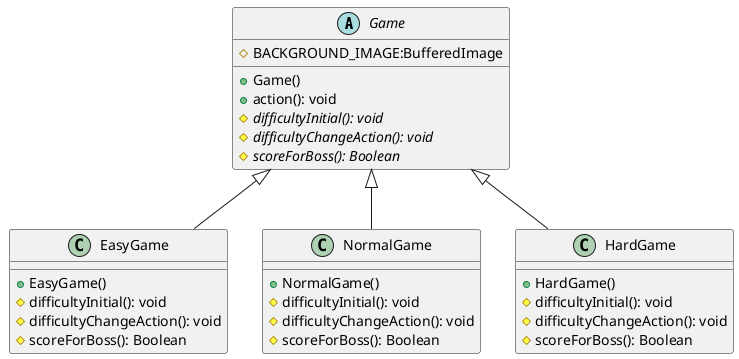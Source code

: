 @startuml
'https://plantuml.com/class-diagram

abstract class Game {
    # BACKGROUND_IMAGE:BufferedImage
    + Game()
    + action(): void
    # {abstract} difficultyInitial(): void
    # {abstract} difficultyChangeAction(): void
    # {abstract} scoreForBoss(): Boolean

}
class EasyGame{
    + EasyGame()
    # difficultyInitial(): void
    # difficultyChangeAction(): void
    # scoreForBoss(): Boolean
}
class NormalGame{
    + NormalGame()
    # difficultyInitial(): void
    # difficultyChangeAction(): void
    # scoreForBoss(): Boolean
}
class HardGame{
    + HardGame()
    # difficultyInitial(): void
    # difficultyChangeAction(): void
    # scoreForBoss(): Boolean
}
Game <|-- EasyGame
Game <|-- NormalGame
Game <|-- HardGame
@enduml
